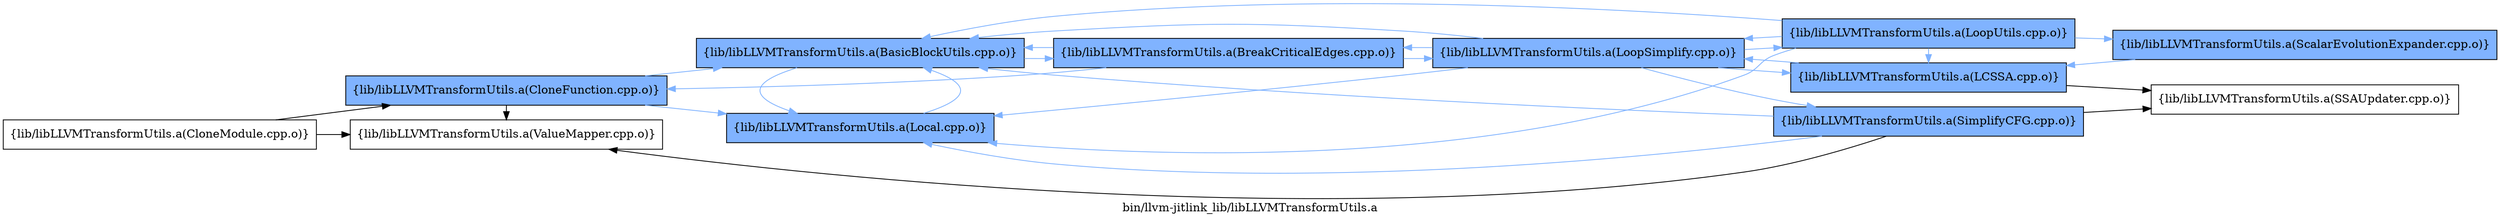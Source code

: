 digraph "bin/llvm-jitlink_lib/libLLVMTransformUtils.a" {
	label="bin/llvm-jitlink_lib/libLLVMTransformUtils.a";
	rankdir=LR;
	{ rank=same; Node0x5559f7060c18;  }
	{ rank=same; Node0x5559f706be88; Node0x5559f705ffe8;  }
	{ rank=same; Node0x5559f7064228; Node0x5559f705f368;  }
	{ rank=same; Node0x5559f7068828;  }
	{ rank=same; Node0x5559f7064ea8;  }
	{ rank=same; Node0x5559f7065cb8; Node0x5559f7065588; Node0x5559f706cb08;  }

	Node0x5559f7060c18 [shape=record,shape=box,group=0,label="{lib/libLLVMTransformUtils.a(CloneModule.cpp.o)}"];
	Node0x5559f7060c18 -> Node0x5559f706be88;
	Node0x5559f7060c18 -> Node0x5559f705ffe8;
	Node0x5559f706be88 [shape=record,shape=box,group=0,label="{lib/libLLVMTransformUtils.a(ValueMapper.cpp.o)}"];
	Node0x5559f705ffe8 [shape=record,shape=box,group=1,style=filled,fillcolor="0.600000 0.5 1",label="{lib/libLLVMTransformUtils.a(CloneFunction.cpp.o)}"];
	Node0x5559f705ffe8 -> Node0x5559f7064228[color="0.600000 0.5 1"];
	Node0x5559f705ffe8 -> Node0x5559f706be88;
	Node0x5559f705ffe8 -> Node0x5559f705f368[color="0.600000 0.5 1"];
	Node0x5559f7064228 [shape=record,shape=box,group=1,style=filled,fillcolor="0.600000 0.5 1",label="{lib/libLLVMTransformUtils.a(Local.cpp.o)}"];
	Node0x5559f7064228 -> Node0x5559f705f368[color="0.600000 0.5 1"];
	Node0x5559f705f368 [shape=record,shape=box,group=1,style=filled,fillcolor="0.600000 0.5 1",label="{lib/libLLVMTransformUtils.a(BasicBlockUtils.cpp.o)}"];
	Node0x5559f705f368 -> Node0x5559f7064228[color="0.600000 0.5 1"];
	Node0x5559f705f368 -> Node0x5559f7068828[color="0.600000 0.5 1"];
	Node0x5559f7068828 [shape=record,shape=box,group=1,style=filled,fillcolor="0.600000 0.5 1",label="{lib/libLLVMTransformUtils.a(BreakCriticalEdges.cpp.o)}"];
	Node0x5559f7068828 -> Node0x5559f7064ea8[color="0.600000 0.5 1"];
	Node0x5559f7068828 -> Node0x5559f705ffe8[color="0.600000 0.5 1"];
	Node0x5559f7068828 -> Node0x5559f705f368[color="0.600000 0.5 1"];
	Node0x5559f7064ea8 [shape=record,shape=box,group=1,style=filled,fillcolor="0.600000 0.5 1",label="{lib/libLLVMTransformUtils.a(LoopSimplify.cpp.o)}"];
	Node0x5559f7064ea8 -> Node0x5559f7064228[color="0.600000 0.5 1"];
	Node0x5559f7064ea8 -> Node0x5559f7065cb8[color="0.600000 0.5 1"];
	Node0x5559f7064ea8 -> Node0x5559f7065588[color="0.600000 0.5 1"];
	Node0x5559f7064ea8 -> Node0x5559f706cb08[color="0.600000 0.5 1"];
	Node0x5559f7064ea8 -> Node0x5559f705f368[color="0.600000 0.5 1"];
	Node0x5559f7064ea8 -> Node0x5559f7068828[color="0.600000 0.5 1"];
	Node0x5559f7065cb8 [shape=record,shape=box,group=1,style=filled,fillcolor="0.600000 0.5 1",label="{lib/libLLVMTransformUtils.a(LCSSA.cpp.o)}"];
	Node0x5559f7065cb8 -> Node0x5559f7064ea8[color="0.600000 0.5 1"];
	Node0x5559f7065cb8 -> Node0x5559f706c3d8;
	Node0x5559f7065588 [shape=record,shape=box,group=1,style=filled,fillcolor="0.600000 0.5 1",label="{lib/libLLVMTransformUtils.a(LoopUtils.cpp.o)}"];
	Node0x5559f7065588 -> Node0x5559f7064228[color="0.600000 0.5 1"];
	Node0x5559f7065588 -> Node0x5559f7064ea8[color="0.600000 0.5 1"];
	Node0x5559f7065588 -> Node0x5559f7065cb8[color="0.600000 0.5 1"];
	Node0x5559f7065588 -> Node0x5559f70662a8[color="0.600000 0.5 1"];
	Node0x5559f7065588 -> Node0x5559f705f368[color="0.600000 0.5 1"];
	Node0x5559f706cb08 [shape=record,shape=box,group=1,style=filled,fillcolor="0.600000 0.5 1",label="{lib/libLLVMTransformUtils.a(SimplifyCFG.cpp.o)}"];
	Node0x5559f706cb08 -> Node0x5559f7064228[color="0.600000 0.5 1"];
	Node0x5559f706cb08 -> Node0x5559f706c3d8;
	Node0x5559f706cb08 -> Node0x5559f706be88;
	Node0x5559f706cb08 -> Node0x5559f705f368[color="0.600000 0.5 1"];
	Node0x5559f706c3d8 [shape=record,shape=box,group=0,label="{lib/libLLVMTransformUtils.a(SSAUpdater.cpp.o)}"];
	Node0x5559f70662a8 [shape=record,shape=box,group=1,style=filled,fillcolor="0.600000 0.5 1",label="{lib/libLLVMTransformUtils.a(ScalarEvolutionExpander.cpp.o)}"];
	Node0x5559f70662a8 -> Node0x5559f7065cb8[color="0.600000 0.5 1"];
}

